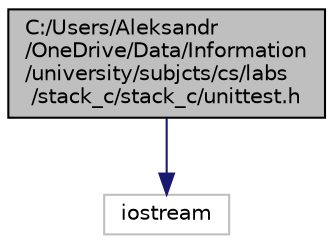 digraph "C:/Users/Aleksandr/OneDrive/Data/Information/university/subjcts/cs/labs/stack_c/stack_c/unittest.h"
{
  edge [fontname="Helvetica",fontsize="10",labelfontname="Helvetica",labelfontsize="10"];
  node [fontname="Helvetica",fontsize="10",shape=record];
  Node0 [label="C:/Users/Aleksandr\l/OneDrive/Data/Information\l/university/subjcts/cs/labs\l/stack_c/stack_c/unittest.h",height=0.2,width=0.4,color="black", fillcolor="grey75", style="filled", fontcolor="black"];
  Node0 -> Node1 [color="midnightblue",fontsize="10",style="solid"];
  Node1 [label="iostream",height=0.2,width=0.4,color="grey75", fillcolor="white", style="filled"];
}

